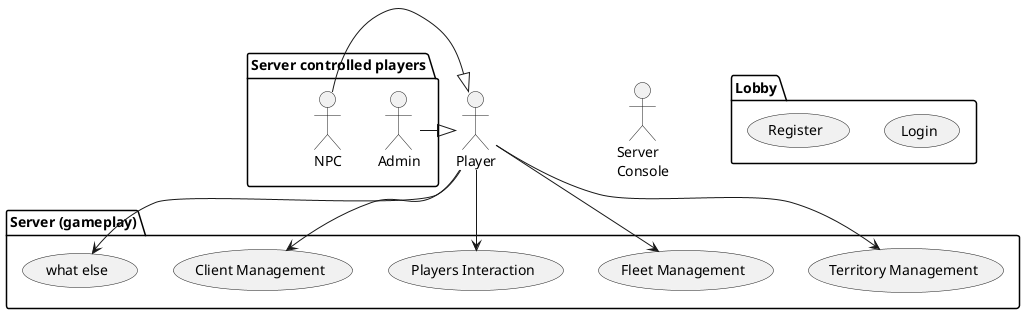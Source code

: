 @startuml overall participants & use cases

package "Server controlled players" {
    actor NPC
    actor Admin as adm
}

actor Player as pl
actor "Server \nConsole" as console

package "Lobby" {
    (Login)
    (Register)
}

package "Server (gameplay)" {
    (Territory Management)
    (Fleet Management)
    (Players Interaction)
    (Client Management)
    (what else)
}
adm -right-|> pl
NPC -right-|> pl

pl --> (Territory Management)
pl --> (Fleet Management)
pl --> (Players Interaction)
pl --> (Client Management)
pl --> (what else)

newpage

actor Player as pl
pl -> (Territory Management)
(Territory Management) --> (Show Galaxy Altas)
(Territory Management) --> (Show System Map)
@enduml
